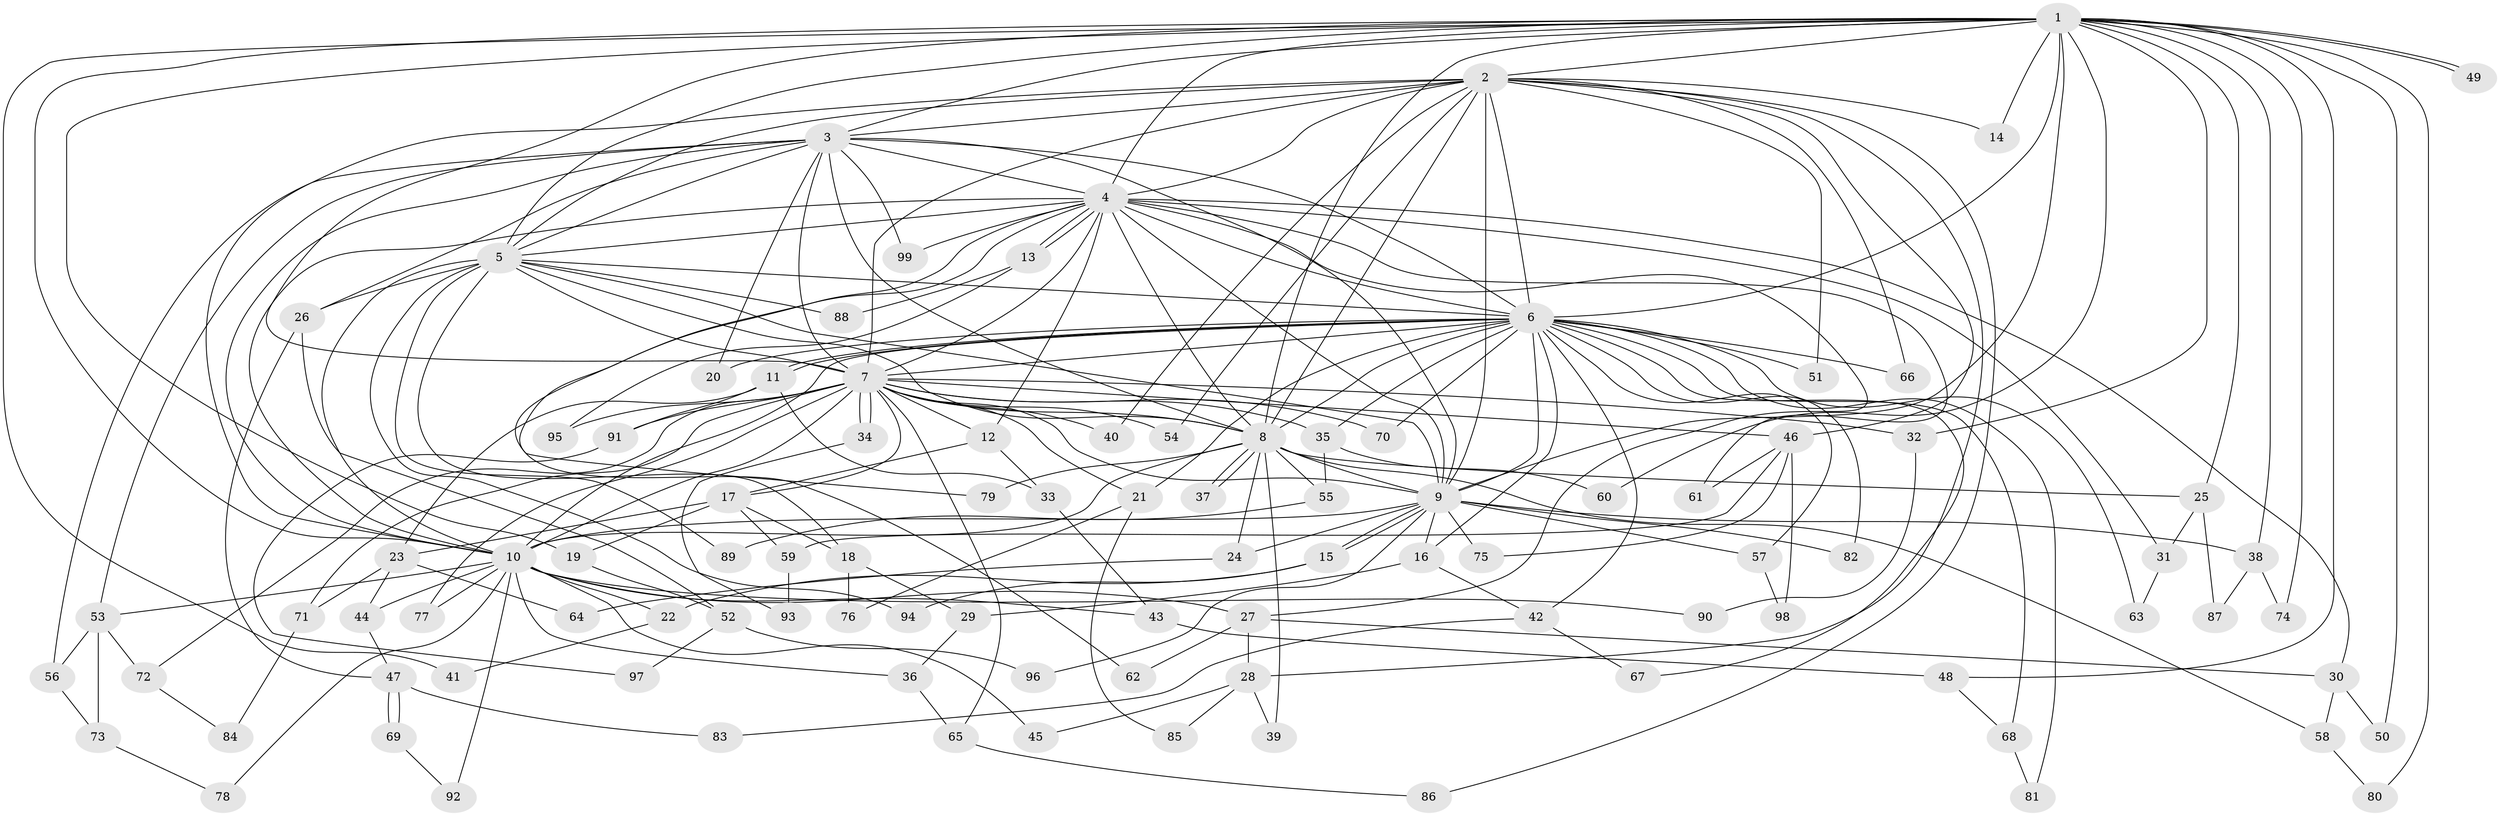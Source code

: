 // Generated by graph-tools (version 1.1) at 2025/34/03/09/25 02:34:35]
// undirected, 99 vertices, 223 edges
graph export_dot {
graph [start="1"]
  node [color=gray90,style=filled];
  1;
  2;
  3;
  4;
  5;
  6;
  7;
  8;
  9;
  10;
  11;
  12;
  13;
  14;
  15;
  16;
  17;
  18;
  19;
  20;
  21;
  22;
  23;
  24;
  25;
  26;
  27;
  28;
  29;
  30;
  31;
  32;
  33;
  34;
  35;
  36;
  37;
  38;
  39;
  40;
  41;
  42;
  43;
  44;
  45;
  46;
  47;
  48;
  49;
  50;
  51;
  52;
  53;
  54;
  55;
  56;
  57;
  58;
  59;
  60;
  61;
  62;
  63;
  64;
  65;
  66;
  67;
  68;
  69;
  70;
  71;
  72;
  73;
  74;
  75;
  76;
  77;
  78;
  79;
  80;
  81;
  82;
  83;
  84;
  85;
  86;
  87;
  88;
  89;
  90;
  91;
  92;
  93;
  94;
  95;
  96;
  97;
  98;
  99;
  1 -- 2;
  1 -- 3;
  1 -- 4;
  1 -- 5;
  1 -- 6;
  1 -- 7;
  1 -- 8;
  1 -- 9;
  1 -- 10;
  1 -- 14;
  1 -- 19;
  1 -- 25;
  1 -- 32;
  1 -- 38;
  1 -- 41;
  1 -- 48;
  1 -- 49;
  1 -- 49;
  1 -- 50;
  1 -- 60;
  1 -- 74;
  1 -- 80;
  2 -- 3;
  2 -- 4;
  2 -- 5;
  2 -- 6;
  2 -- 7;
  2 -- 8;
  2 -- 9;
  2 -- 10;
  2 -- 14;
  2 -- 28;
  2 -- 40;
  2 -- 46;
  2 -- 51;
  2 -- 54;
  2 -- 66;
  2 -- 86;
  3 -- 4;
  3 -- 5;
  3 -- 6;
  3 -- 7;
  3 -- 8;
  3 -- 9;
  3 -- 10;
  3 -- 20;
  3 -- 26;
  3 -- 53;
  3 -- 56;
  3 -- 99;
  4 -- 5;
  4 -- 6;
  4 -- 7;
  4 -- 8;
  4 -- 9;
  4 -- 10;
  4 -- 12;
  4 -- 13;
  4 -- 13;
  4 -- 27;
  4 -- 30;
  4 -- 31;
  4 -- 61;
  4 -- 62;
  4 -- 79;
  4 -- 99;
  5 -- 6;
  5 -- 7;
  5 -- 8;
  5 -- 9;
  5 -- 10;
  5 -- 18;
  5 -- 26;
  5 -- 88;
  5 -- 89;
  5 -- 94;
  6 -- 7;
  6 -- 8;
  6 -- 9;
  6 -- 10;
  6 -- 11;
  6 -- 11;
  6 -- 16;
  6 -- 20;
  6 -- 21;
  6 -- 35;
  6 -- 42;
  6 -- 51;
  6 -- 57;
  6 -- 63;
  6 -- 66;
  6 -- 67;
  6 -- 68;
  6 -- 70;
  6 -- 81;
  6 -- 82;
  7 -- 8;
  7 -- 9;
  7 -- 10;
  7 -- 12;
  7 -- 17;
  7 -- 21;
  7 -- 32;
  7 -- 34;
  7 -- 34;
  7 -- 35;
  7 -- 40;
  7 -- 46;
  7 -- 54;
  7 -- 65;
  7 -- 70;
  7 -- 71;
  7 -- 72;
  7 -- 77;
  7 -- 91;
  7 -- 95;
  8 -- 9;
  8 -- 10;
  8 -- 24;
  8 -- 25;
  8 -- 37;
  8 -- 37;
  8 -- 39;
  8 -- 55;
  8 -- 58;
  8 -- 79;
  9 -- 10;
  9 -- 15;
  9 -- 15;
  9 -- 16;
  9 -- 24;
  9 -- 38;
  9 -- 57;
  9 -- 75;
  9 -- 82;
  9 -- 96;
  10 -- 22;
  10 -- 27;
  10 -- 36;
  10 -- 43;
  10 -- 44;
  10 -- 45;
  10 -- 53;
  10 -- 77;
  10 -- 78;
  10 -- 90;
  10 -- 92;
  11 -- 23;
  11 -- 33;
  11 -- 91;
  12 -- 17;
  12 -- 33;
  13 -- 88;
  13 -- 95;
  15 -- 22;
  15 -- 94;
  16 -- 29;
  16 -- 42;
  17 -- 18;
  17 -- 19;
  17 -- 23;
  17 -- 59;
  18 -- 29;
  18 -- 76;
  19 -- 52;
  21 -- 76;
  21 -- 85;
  22 -- 41;
  23 -- 44;
  23 -- 64;
  23 -- 71;
  24 -- 64;
  25 -- 31;
  25 -- 87;
  26 -- 47;
  26 -- 52;
  27 -- 28;
  27 -- 30;
  27 -- 62;
  28 -- 39;
  28 -- 45;
  28 -- 85;
  29 -- 36;
  30 -- 50;
  30 -- 58;
  31 -- 63;
  32 -- 90;
  33 -- 43;
  34 -- 93;
  35 -- 55;
  35 -- 60;
  36 -- 65;
  38 -- 74;
  38 -- 87;
  42 -- 67;
  42 -- 83;
  43 -- 48;
  44 -- 47;
  46 -- 59;
  46 -- 61;
  46 -- 75;
  46 -- 98;
  47 -- 69;
  47 -- 69;
  47 -- 83;
  48 -- 68;
  52 -- 96;
  52 -- 97;
  53 -- 56;
  53 -- 72;
  53 -- 73;
  55 -- 89;
  56 -- 73;
  57 -- 98;
  58 -- 80;
  59 -- 93;
  65 -- 86;
  68 -- 81;
  69 -- 92;
  71 -- 84;
  72 -- 84;
  73 -- 78;
  91 -- 97;
}
